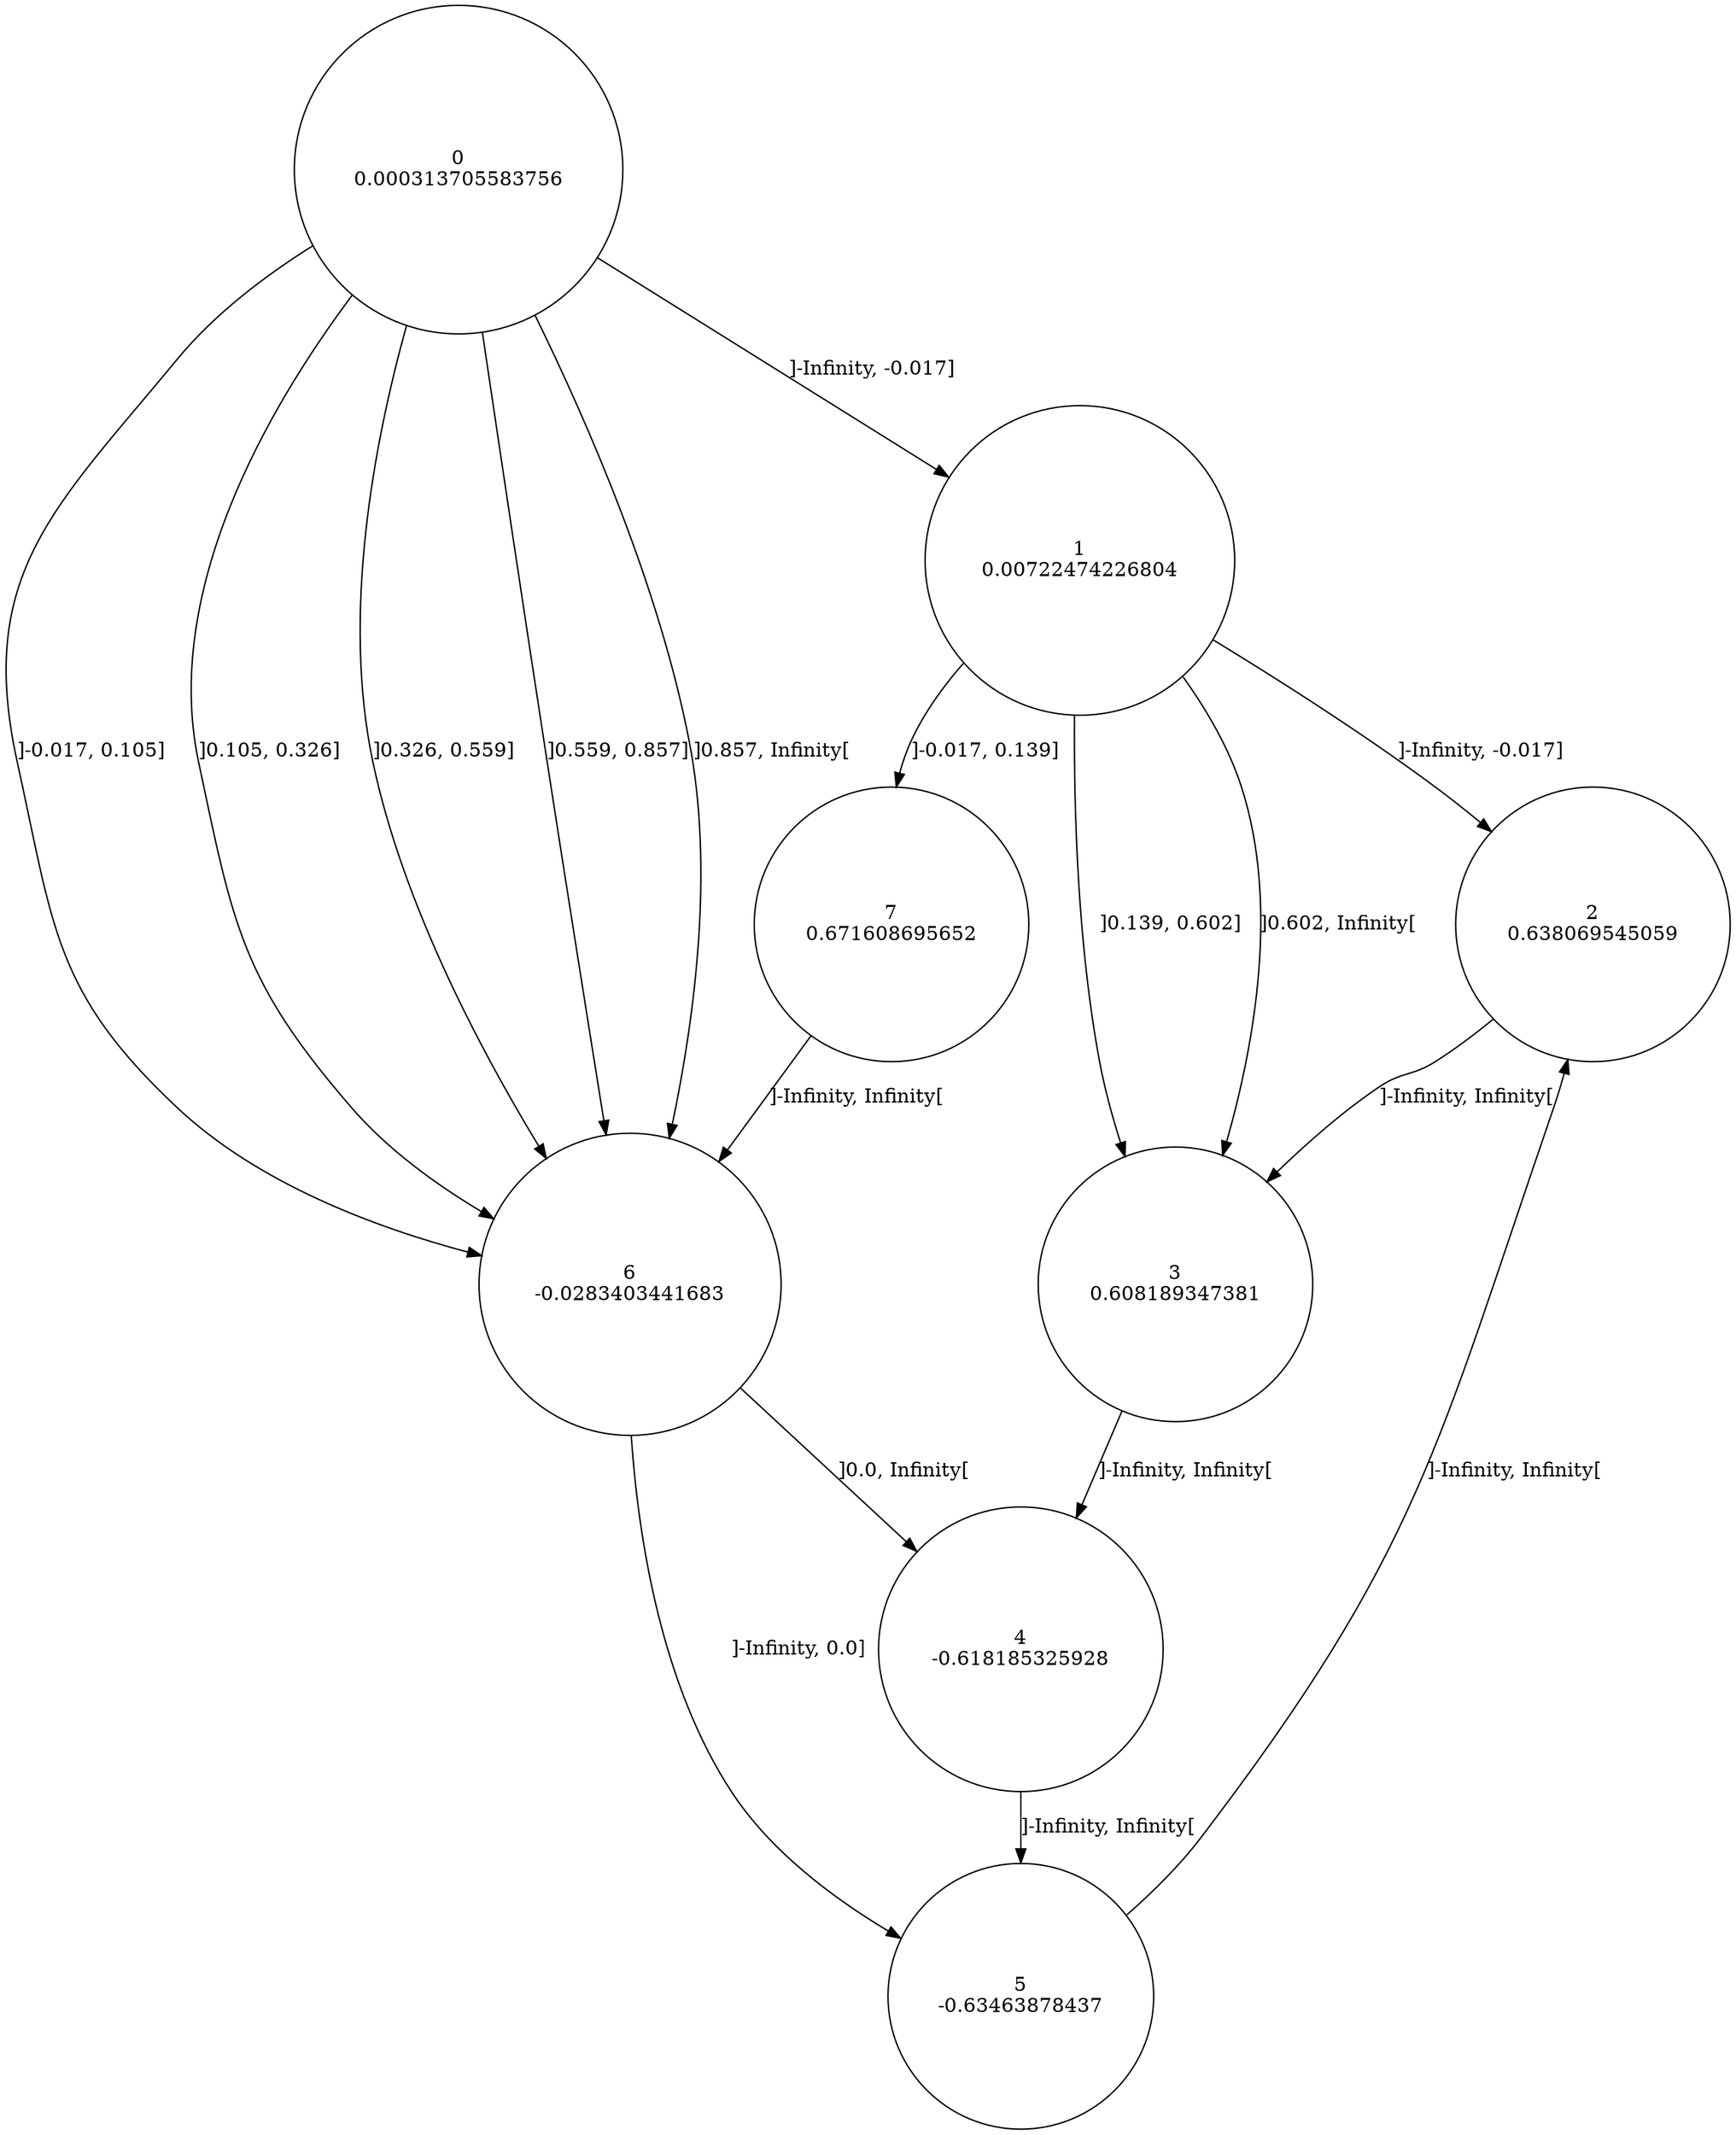 digraph a {
0 [shape=circle, label="0\n0.000313705583756"];
	0 -> 1 [label="]-Infinity, -0.017]"];
	0 -> 6 [label="]-0.017, 0.105]"];
	0 -> 6 [label="]0.105, 0.326]"];
	0 -> 6 [label="]0.326, 0.559]"];
	0 -> 6 [label="]0.559, 0.857]"];
	0 -> 6 [label="]0.857, Infinity["];
1 [shape=circle, label="1\n0.00722474226804"];
	1 -> 2 [label="]-Infinity, -0.017]"];
	1 -> 7 [label="]-0.017, 0.139]"];
	1 -> 3 [label="]0.139, 0.602]"];
	1 -> 3 [label="]0.602, Infinity["];
2 [shape=circle, label="2\n0.638069545059"];
	2 -> 3 [label="]-Infinity, Infinity["];
3 [shape=circle, label="3\n0.608189347381"];
	3 -> 4 [label="]-Infinity, Infinity["];
4 [shape=circle, label="4\n-0.618185325928"];
	4 -> 5 [label="]-Infinity, Infinity["];
5 [shape=circle, label="5\n-0.63463878437"];
	5 -> 2 [label="]-Infinity, Infinity["];
6 [shape=circle, label="6\n-0.0283403441683"];
	6 -> 5 [label="]-Infinity, 0.0]"];
	6 -> 4 [label="]0.0, Infinity["];
7 [shape=circle, label="7\n0.671608695652"];
	7 -> 6 [label="]-Infinity, Infinity["];
}